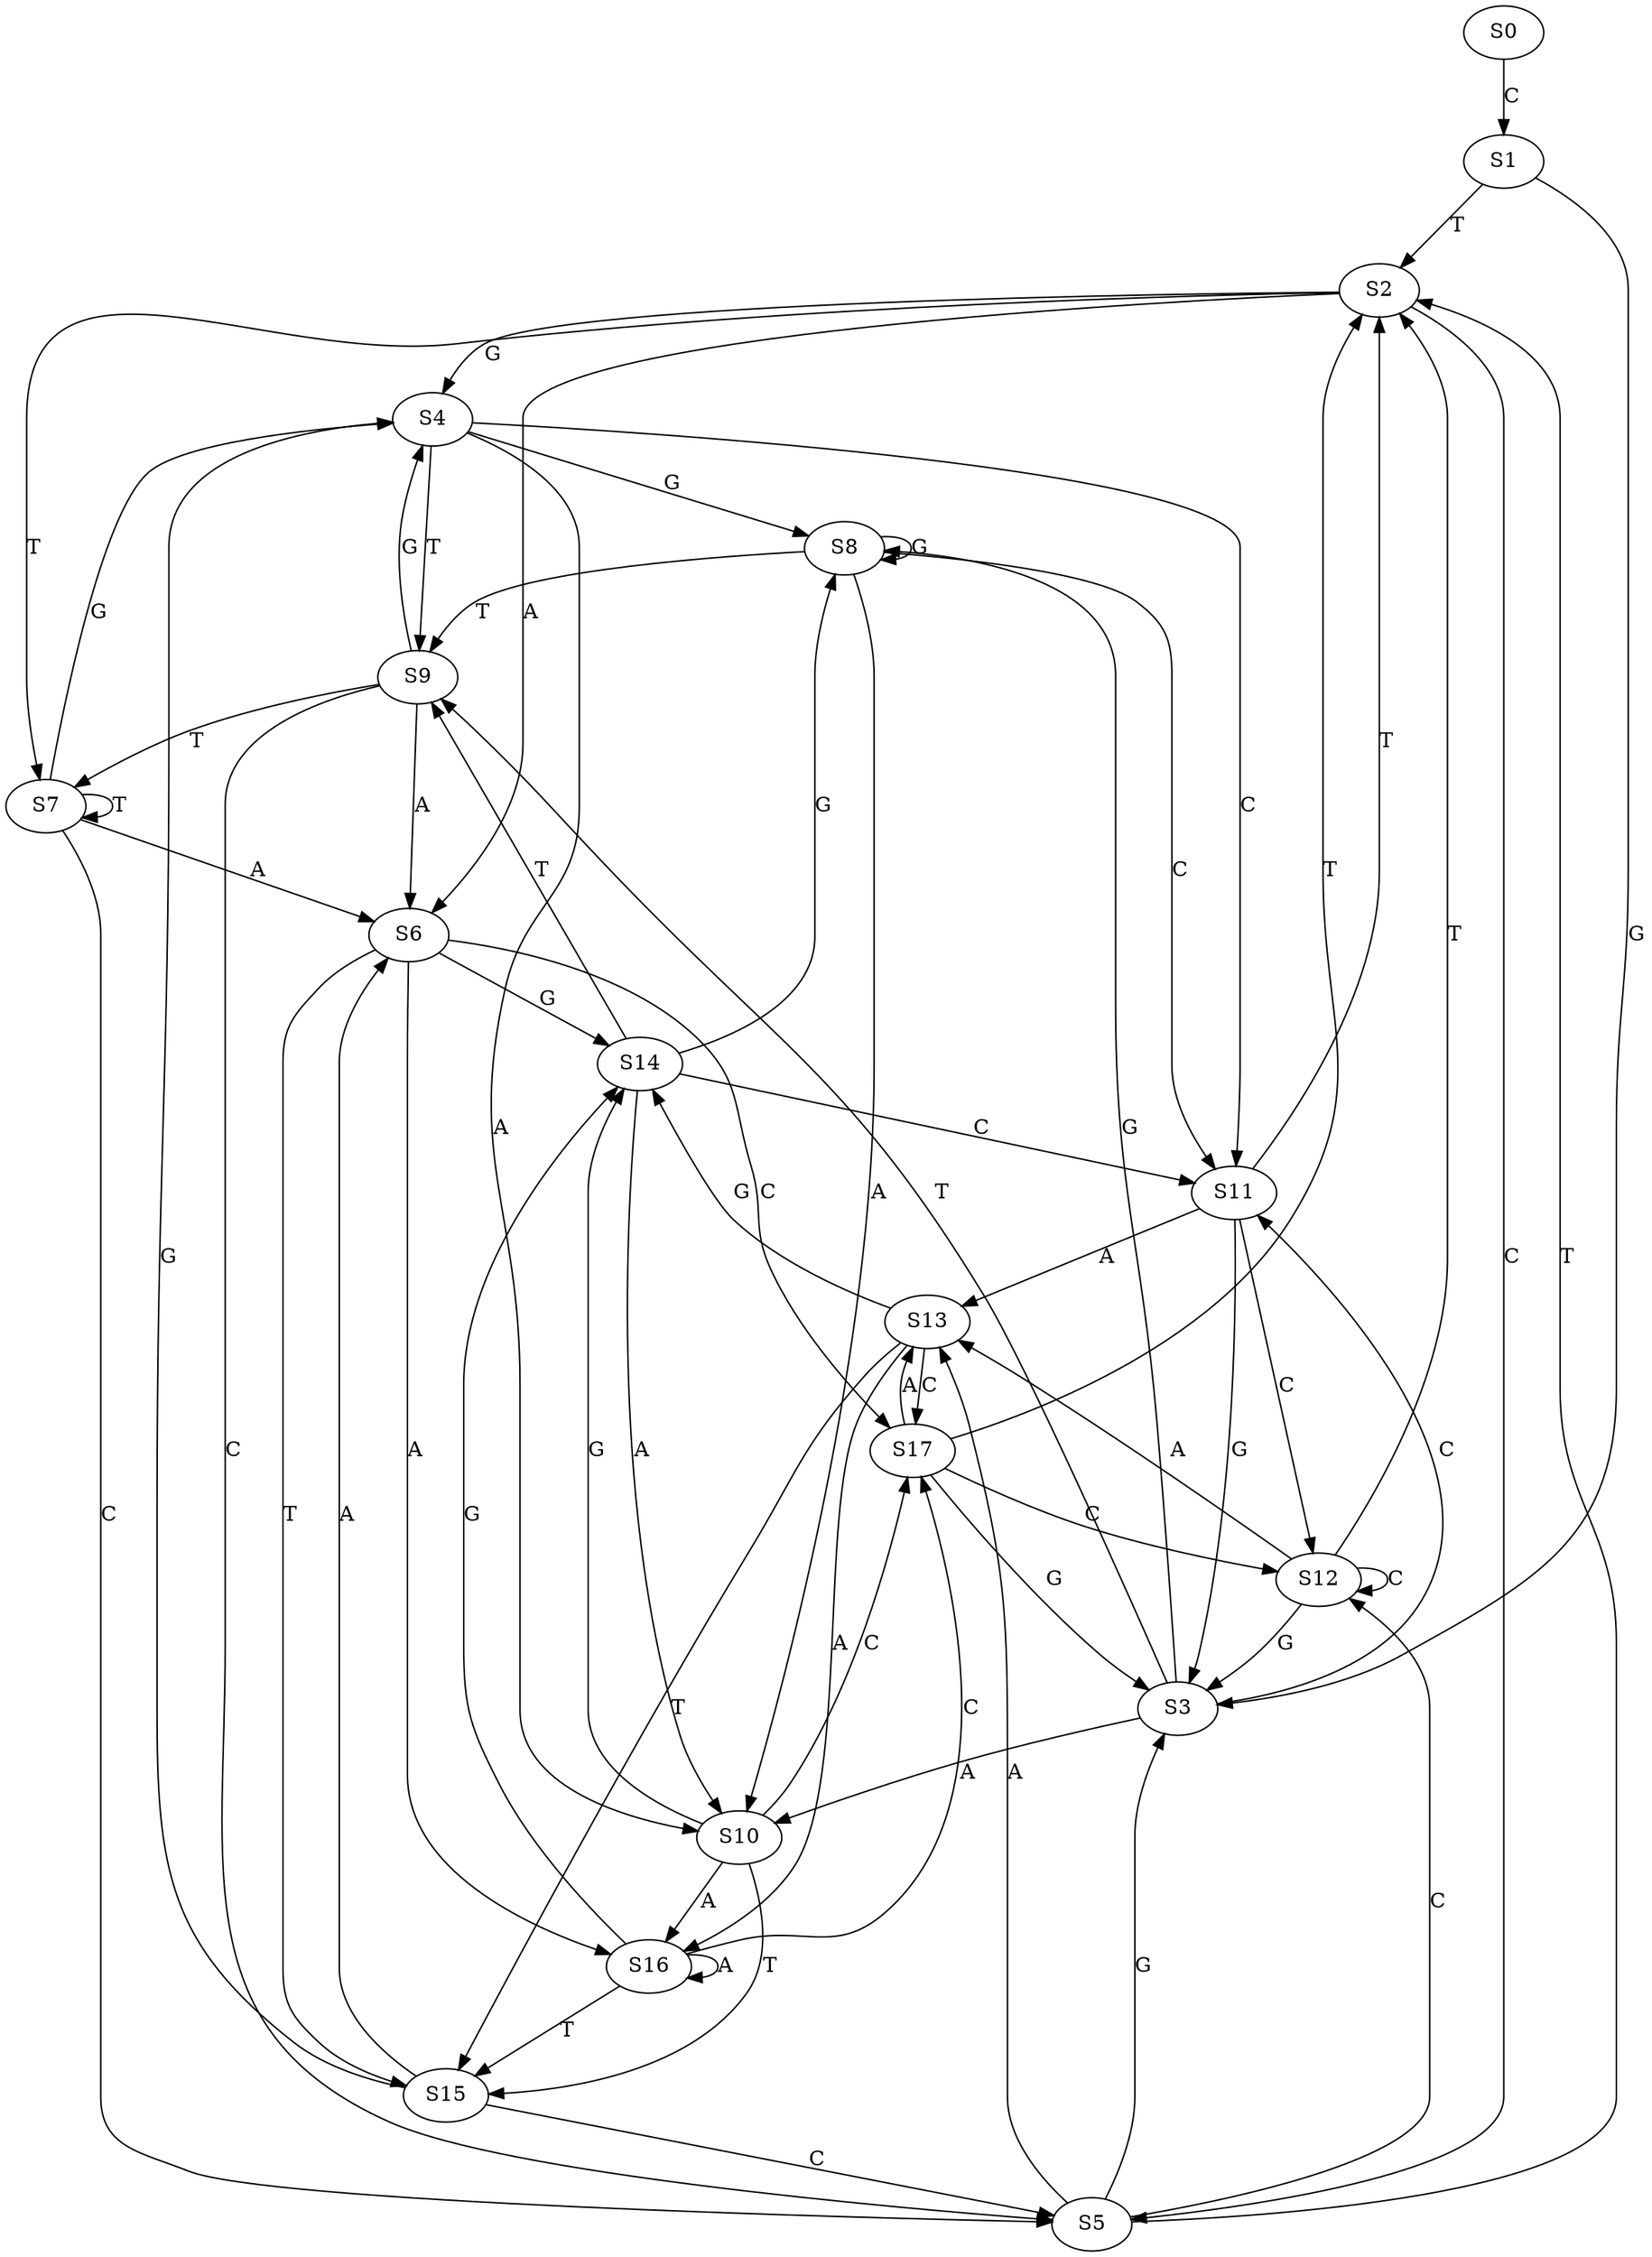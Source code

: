 strict digraph  {
	S0 -> S1 [ label = C ];
	S1 -> S2 [ label = T ];
	S1 -> S3 [ label = G ];
	S2 -> S4 [ label = G ];
	S2 -> S5 [ label = C ];
	S2 -> S6 [ label = A ];
	S2 -> S7 [ label = T ];
	S3 -> S8 [ label = G ];
	S3 -> S9 [ label = T ];
	S3 -> S10 [ label = A ];
	S3 -> S11 [ label = C ];
	S4 -> S10 [ label = A ];
	S4 -> S9 [ label = T ];
	S4 -> S11 [ label = C ];
	S4 -> S8 [ label = G ];
	S5 -> S2 [ label = T ];
	S5 -> S3 [ label = G ];
	S5 -> S12 [ label = C ];
	S5 -> S13 [ label = A ];
	S6 -> S14 [ label = G ];
	S6 -> S15 [ label = T ];
	S6 -> S16 [ label = A ];
	S6 -> S17 [ label = C ];
	S7 -> S5 [ label = C ];
	S7 -> S6 [ label = A ];
	S7 -> S4 [ label = G ];
	S7 -> S7 [ label = T ];
	S8 -> S10 [ label = A ];
	S8 -> S9 [ label = T ];
	S8 -> S8 [ label = G ];
	S8 -> S11 [ label = C ];
	S9 -> S6 [ label = A ];
	S9 -> S5 [ label = C ];
	S9 -> S4 [ label = G ];
	S9 -> S7 [ label = T ];
	S10 -> S14 [ label = G ];
	S10 -> S16 [ label = A ];
	S10 -> S17 [ label = C ];
	S10 -> S15 [ label = T ];
	S11 -> S12 [ label = C ];
	S11 -> S2 [ label = T ];
	S11 -> S3 [ label = G ];
	S11 -> S13 [ label = A ];
	S12 -> S3 [ label = G ];
	S12 -> S12 [ label = C ];
	S12 -> S13 [ label = A ];
	S12 -> S2 [ label = T ];
	S13 -> S14 [ label = G ];
	S13 -> S15 [ label = T ];
	S13 -> S17 [ label = C ];
	S13 -> S16 [ label = A ];
	S14 -> S9 [ label = T ];
	S14 -> S8 [ label = G ];
	S14 -> S10 [ label = A ];
	S14 -> S11 [ label = C ];
	S15 -> S6 [ label = A ];
	S15 -> S5 [ label = C ];
	S15 -> S4 [ label = G ];
	S16 -> S15 [ label = T ];
	S16 -> S17 [ label = C ];
	S16 -> S14 [ label = G ];
	S16 -> S16 [ label = A ];
	S17 -> S13 [ label = A ];
	S17 -> S2 [ label = T ];
	S17 -> S12 [ label = C ];
	S17 -> S3 [ label = G ];
}

